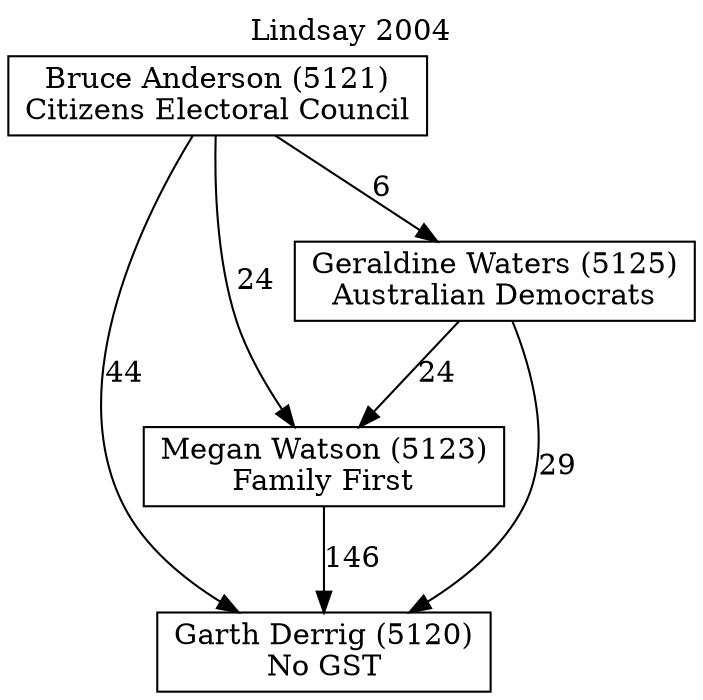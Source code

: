 // House preference flow
digraph "Garth Derrig (5120)_Lindsay_2004" {
	graph [label="Lindsay 2004" labelloc=t mclimit=10]
	node [shape=box]
	"Garth Derrig (5120)" [label="Garth Derrig (5120)
No GST"]
	"Megan Watson (5123)" [label="Megan Watson (5123)
Family First"]
	"Geraldine Waters (5125)" [label="Geraldine Waters (5125)
Australian Democrats"]
	"Bruce Anderson (5121)" [label="Bruce Anderson (5121)
Citizens Electoral Council"]
	"Megan Watson (5123)" -> "Garth Derrig (5120)" [label=146]
	"Geraldine Waters (5125)" -> "Megan Watson (5123)" [label=24]
	"Bruce Anderson (5121)" -> "Geraldine Waters (5125)" [label=6]
	"Geraldine Waters (5125)" -> "Garth Derrig (5120)" [label=29]
	"Bruce Anderson (5121)" -> "Garth Derrig (5120)" [label=44]
	"Bruce Anderson (5121)" -> "Megan Watson (5123)" [label=24]
}
